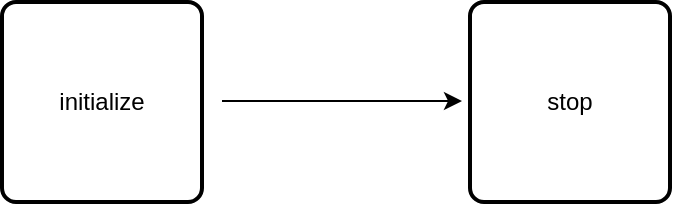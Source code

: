 <mxfile version="20.8.20" type="github">
  <diagram name="第 1 页" id="bcXSO8O5BBiUJnzSj3ID">
    <mxGraphModel dx="1114" dy="576" grid="1" gridSize="10" guides="1" tooltips="1" connect="1" arrows="1" fold="1" page="1" pageScale="1" pageWidth="827" pageHeight="1169" math="0" shadow="0">
      <root>
        <mxCell id="0" />
        <mxCell id="1" parent="0" />
        <mxCell id="DhIqLarVkaUnHGVRzD86-1" value="initialize" style="rounded=1;whiteSpace=wrap;html=1;absoluteArcSize=1;arcSize=14;strokeWidth=2;" vertex="1" parent="1">
          <mxGeometry x="80" y="240" width="100" height="100" as="geometry" />
        </mxCell>
        <mxCell id="DhIqLarVkaUnHGVRzD86-2" value="stop" style="rounded=1;whiteSpace=wrap;html=1;absoluteArcSize=1;arcSize=14;strokeWidth=2;" vertex="1" parent="1">
          <mxGeometry x="314" y="240" width="100" height="100" as="geometry" />
        </mxCell>
        <mxCell id="DhIqLarVkaUnHGVRzD86-4" value="" style="endArrow=classic;html=1;rounded=0;" edge="1" parent="1">
          <mxGeometry width="50" height="50" relative="1" as="geometry">
            <mxPoint x="190" y="289.5" as="sourcePoint" />
            <mxPoint x="310" y="289.5" as="targetPoint" />
          </mxGeometry>
        </mxCell>
      </root>
    </mxGraphModel>
  </diagram>
</mxfile>
